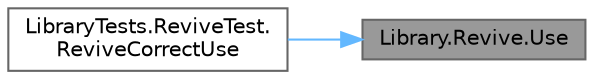 digraph "Library.Revive.Use"
{
 // INTERACTIVE_SVG=YES
 // LATEX_PDF_SIZE
  bgcolor="transparent";
  edge [fontname=Helvetica,fontsize=10,labelfontname=Helvetica,labelfontsize=10];
  node [fontname=Helvetica,fontsize=10,shape=box,height=0.2,width=0.4];
  rankdir="RL";
  Node1 [id="Node000001",label="Library.Revive.Use",height=0.2,width=0.4,color="gray40", fillcolor="grey60", style="filled", fontcolor="black",tooltip="Revive al Pokemon asignando a su vida actual la mitad de la vida base, si está vivo no se revive."];
  Node1 -> Node2 [id="edge1_Node000001_Node000002",dir="back",color="steelblue1",style="solid",tooltip=" "];
  Node2 [id="Node000002",label="LibraryTests.ReviveTest.\lReviveCorrectUse",height=0.2,width=0.4,color="grey40", fillcolor="white", style="filled",URL="$classLibraryTests_1_1ReviveTest.html#a8f3b3809f2f233cc9c617445031a1e5a",tooltip="Test de pocion de revivir."];
}
